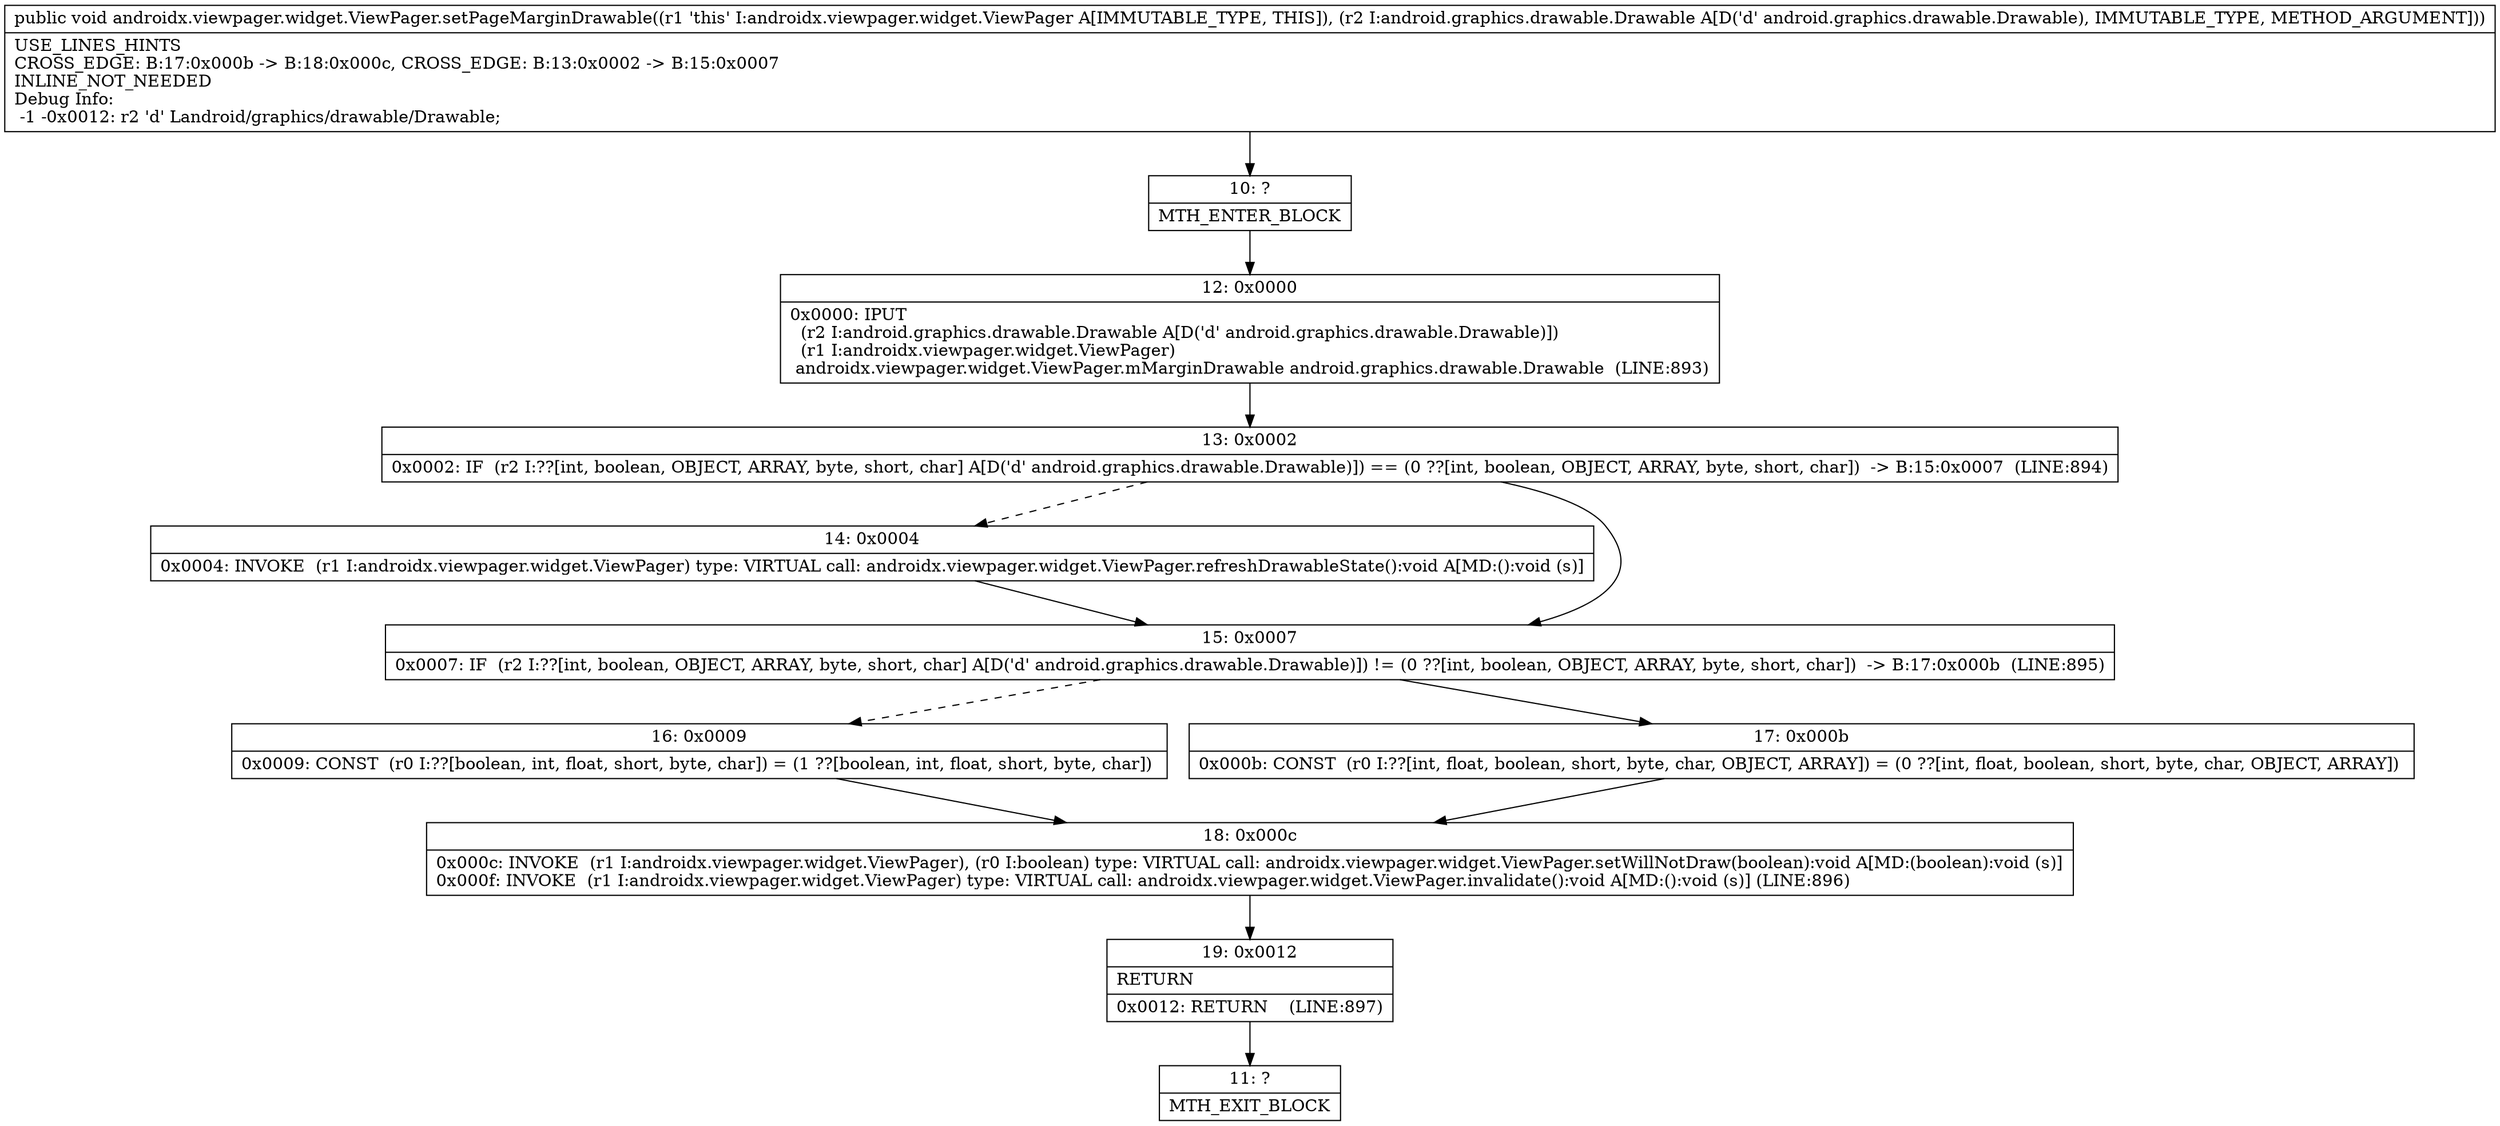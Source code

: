 digraph "CFG forandroidx.viewpager.widget.ViewPager.setPageMarginDrawable(Landroid\/graphics\/drawable\/Drawable;)V" {
Node_10 [shape=record,label="{10\:\ ?|MTH_ENTER_BLOCK\l}"];
Node_12 [shape=record,label="{12\:\ 0x0000|0x0000: IPUT  \l  (r2 I:android.graphics.drawable.Drawable A[D('d' android.graphics.drawable.Drawable)])\l  (r1 I:androidx.viewpager.widget.ViewPager)\l androidx.viewpager.widget.ViewPager.mMarginDrawable android.graphics.drawable.Drawable  (LINE:893)\l}"];
Node_13 [shape=record,label="{13\:\ 0x0002|0x0002: IF  (r2 I:??[int, boolean, OBJECT, ARRAY, byte, short, char] A[D('d' android.graphics.drawable.Drawable)]) == (0 ??[int, boolean, OBJECT, ARRAY, byte, short, char])  \-\> B:15:0x0007  (LINE:894)\l}"];
Node_14 [shape=record,label="{14\:\ 0x0004|0x0004: INVOKE  (r1 I:androidx.viewpager.widget.ViewPager) type: VIRTUAL call: androidx.viewpager.widget.ViewPager.refreshDrawableState():void A[MD:():void (s)]\l}"];
Node_15 [shape=record,label="{15\:\ 0x0007|0x0007: IF  (r2 I:??[int, boolean, OBJECT, ARRAY, byte, short, char] A[D('d' android.graphics.drawable.Drawable)]) != (0 ??[int, boolean, OBJECT, ARRAY, byte, short, char])  \-\> B:17:0x000b  (LINE:895)\l}"];
Node_16 [shape=record,label="{16\:\ 0x0009|0x0009: CONST  (r0 I:??[boolean, int, float, short, byte, char]) = (1 ??[boolean, int, float, short, byte, char]) \l}"];
Node_18 [shape=record,label="{18\:\ 0x000c|0x000c: INVOKE  (r1 I:androidx.viewpager.widget.ViewPager), (r0 I:boolean) type: VIRTUAL call: androidx.viewpager.widget.ViewPager.setWillNotDraw(boolean):void A[MD:(boolean):void (s)]\l0x000f: INVOKE  (r1 I:androidx.viewpager.widget.ViewPager) type: VIRTUAL call: androidx.viewpager.widget.ViewPager.invalidate():void A[MD:():void (s)] (LINE:896)\l}"];
Node_19 [shape=record,label="{19\:\ 0x0012|RETURN\l|0x0012: RETURN    (LINE:897)\l}"];
Node_11 [shape=record,label="{11\:\ ?|MTH_EXIT_BLOCK\l}"];
Node_17 [shape=record,label="{17\:\ 0x000b|0x000b: CONST  (r0 I:??[int, float, boolean, short, byte, char, OBJECT, ARRAY]) = (0 ??[int, float, boolean, short, byte, char, OBJECT, ARRAY]) \l}"];
MethodNode[shape=record,label="{public void androidx.viewpager.widget.ViewPager.setPageMarginDrawable((r1 'this' I:androidx.viewpager.widget.ViewPager A[IMMUTABLE_TYPE, THIS]), (r2 I:android.graphics.drawable.Drawable A[D('d' android.graphics.drawable.Drawable), IMMUTABLE_TYPE, METHOD_ARGUMENT]))  | USE_LINES_HINTS\lCROSS_EDGE: B:17:0x000b \-\> B:18:0x000c, CROSS_EDGE: B:13:0x0002 \-\> B:15:0x0007\lINLINE_NOT_NEEDED\lDebug Info:\l  \-1 \-0x0012: r2 'd' Landroid\/graphics\/drawable\/Drawable;\l}"];
MethodNode -> Node_10;Node_10 -> Node_12;
Node_12 -> Node_13;
Node_13 -> Node_14[style=dashed];
Node_13 -> Node_15;
Node_14 -> Node_15;
Node_15 -> Node_16[style=dashed];
Node_15 -> Node_17;
Node_16 -> Node_18;
Node_18 -> Node_19;
Node_19 -> Node_11;
Node_17 -> Node_18;
}

